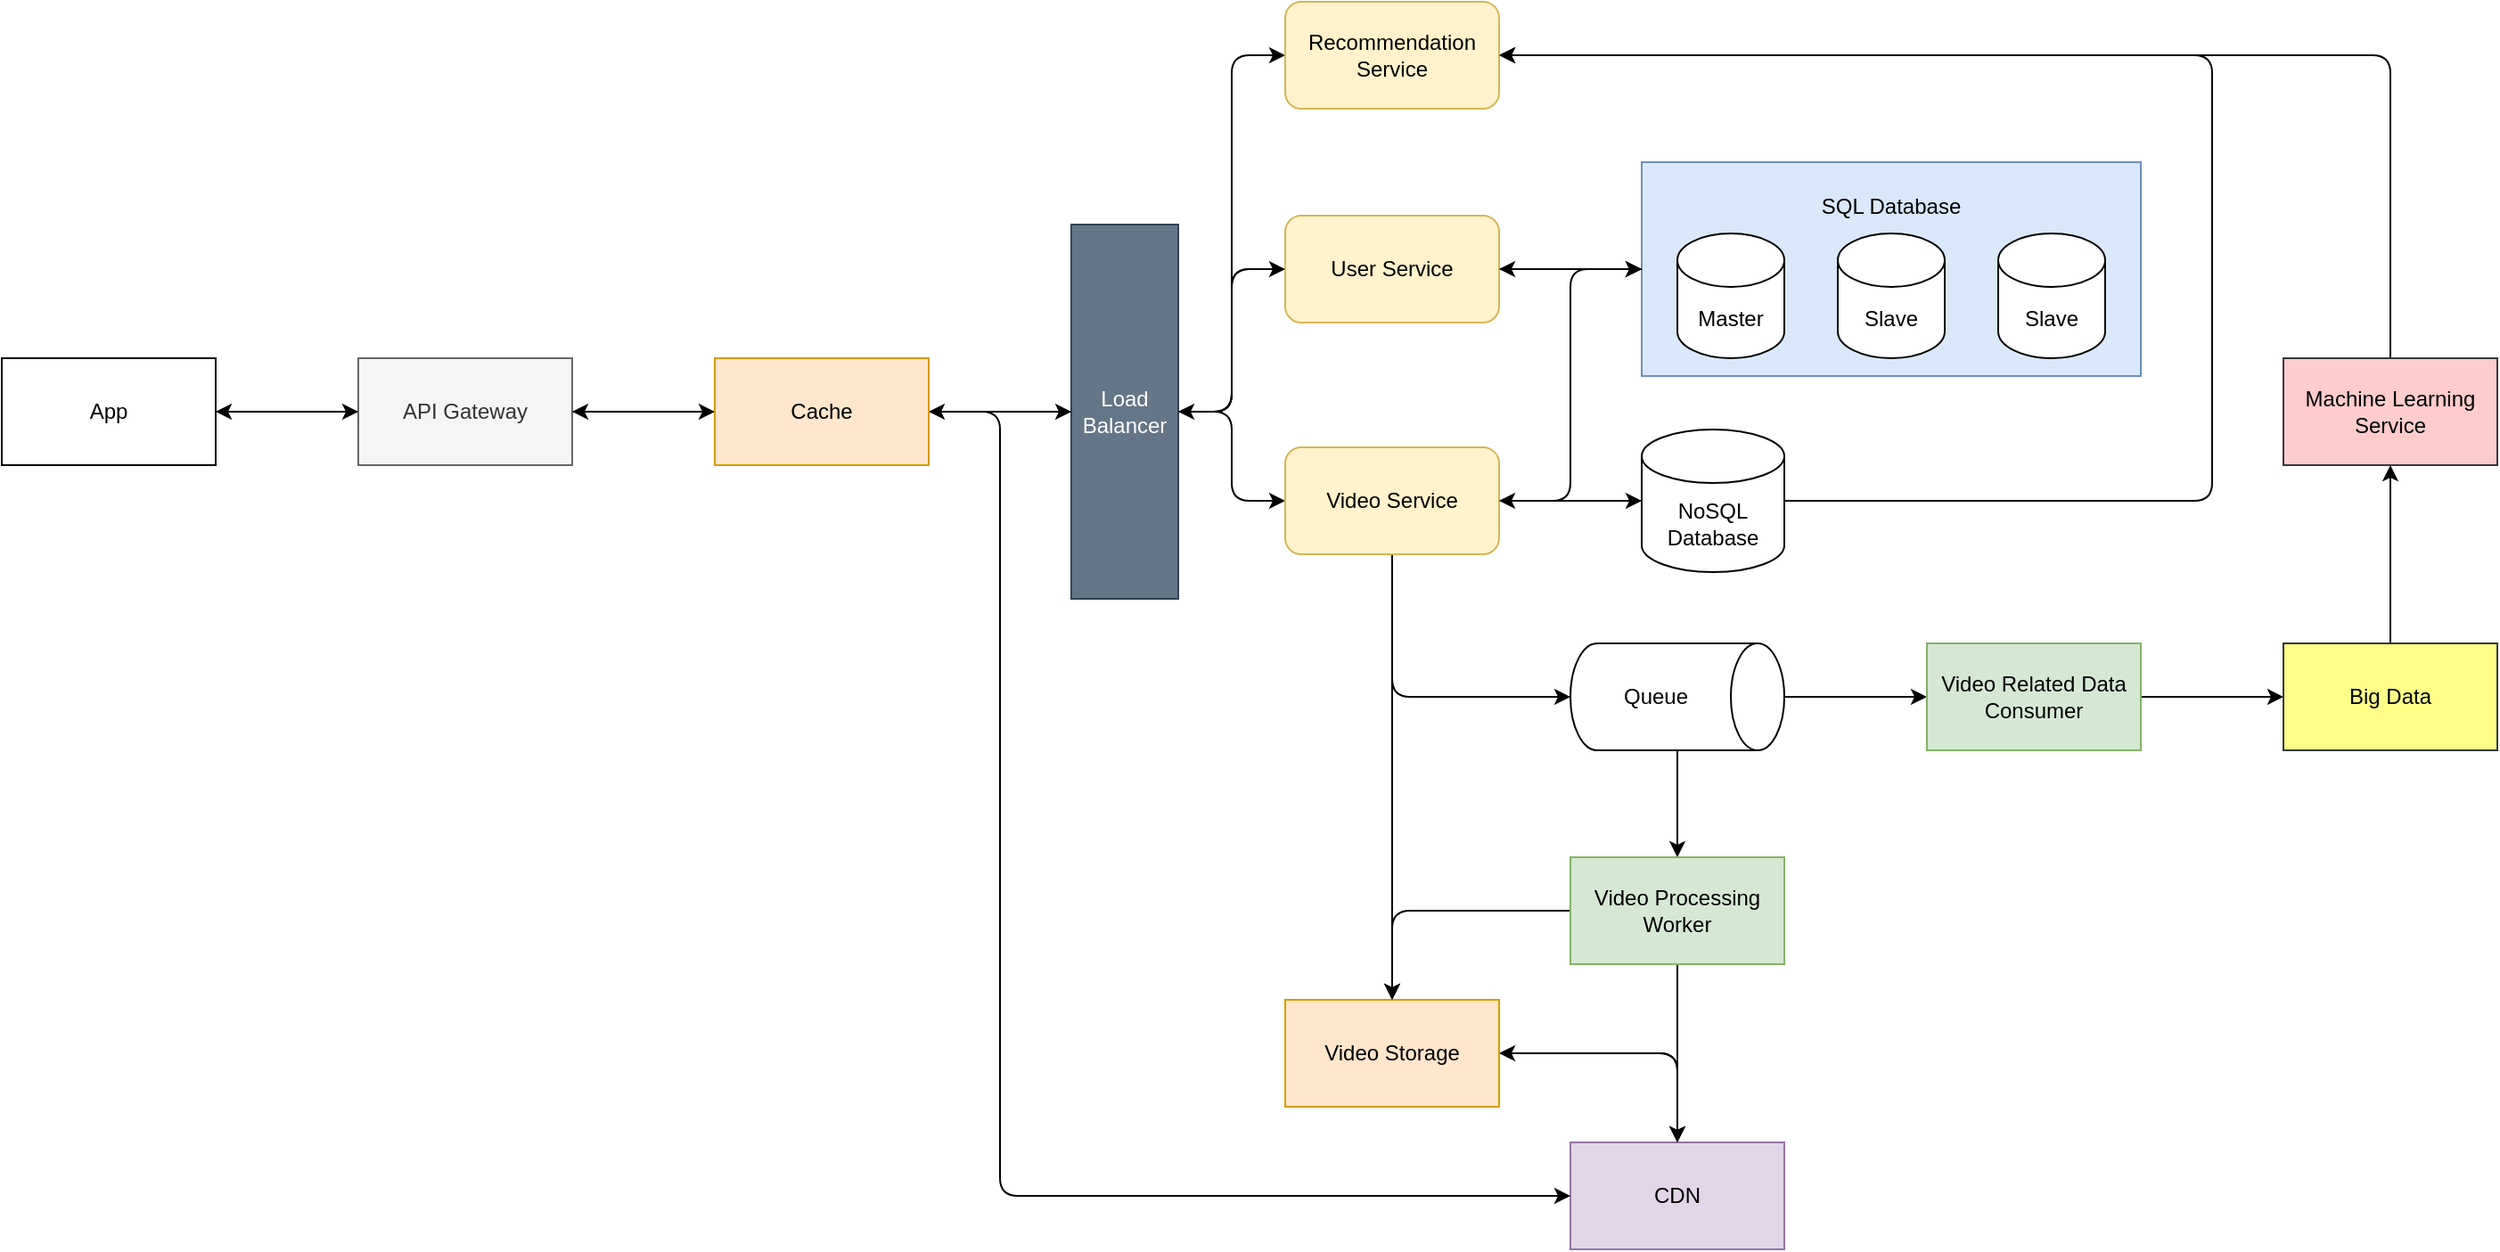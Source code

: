 <mxfile version="20.8.13" type="github">
  <diagram id="rFeODckSu-qoI8IxhJ4A" name="Page-1">
    <mxGraphModel dx="2906" dy="1539" grid="1" gridSize="10" guides="1" tooltips="1" connect="1" arrows="1" fold="1" page="0" pageScale="1" pageWidth="850" pageHeight="1100" math="0" shadow="0">
      <root>
        <mxCell id="0" />
        <mxCell id="1" parent="0" />
        <mxCell id="sHhL3jPO2kCyQePRyJuF-44" style="edgeStyle=orthogonalEdgeStyle;rounded=1;orthogonalLoop=1;jettySize=auto;html=1;" edge="1" parent="1" source="sHhL3jPO2kCyQePRyJuF-1" target="sHhL3jPO2kCyQePRyJuF-36">
          <mxGeometry relative="1" as="geometry" />
        </mxCell>
        <mxCell id="sHhL3jPO2kCyQePRyJuF-48" style="edgeStyle=orthogonalEdgeStyle;rounded=1;orthogonalLoop=1;jettySize=auto;html=1;" edge="1" parent="1" source="sHhL3jPO2kCyQePRyJuF-1" target="sHhL3jPO2kCyQePRyJuF-46">
          <mxGeometry relative="1" as="geometry" />
        </mxCell>
        <mxCell id="sHhL3jPO2kCyQePRyJuF-1" value="API Gateway" style="rounded=0;whiteSpace=wrap;html=1;fillColor=#f5f5f5;fontColor=#333333;strokeColor=#666666;" vertex="1" parent="1">
          <mxGeometry x="-640" y="160" width="120" height="60" as="geometry" />
        </mxCell>
        <mxCell id="sHhL3jPO2kCyQePRyJuF-5" style="edgeStyle=orthogonalEdgeStyle;rounded=1;orthogonalLoop=1;jettySize=auto;html=1;entryX=0;entryY=0.5;entryDx=0;entryDy=0;" edge="1" parent="1" source="sHhL3jPO2kCyQePRyJuF-2" target="sHhL3jPO2kCyQePRyJuF-4">
          <mxGeometry relative="1" as="geometry" />
        </mxCell>
        <mxCell id="sHhL3jPO2kCyQePRyJuF-17" style="edgeStyle=orthogonalEdgeStyle;rounded=1;orthogonalLoop=1;jettySize=auto;html=1;entryX=0;entryY=0.5;entryDx=0;entryDy=0;" edge="1" parent="1" source="sHhL3jPO2kCyQePRyJuF-2" target="sHhL3jPO2kCyQePRyJuF-16">
          <mxGeometry relative="1" as="geometry" />
        </mxCell>
        <mxCell id="sHhL3jPO2kCyQePRyJuF-43" style="edgeStyle=orthogonalEdgeStyle;rounded=1;orthogonalLoop=1;jettySize=auto;html=1;" edge="1" parent="1" source="sHhL3jPO2kCyQePRyJuF-2" target="sHhL3jPO2kCyQePRyJuF-36">
          <mxGeometry relative="1" as="geometry" />
        </mxCell>
        <mxCell id="sHhL3jPO2kCyQePRyJuF-71" style="edgeStyle=orthogonalEdgeStyle;rounded=1;orthogonalLoop=1;jettySize=auto;html=1;entryX=0;entryY=0.5;entryDx=0;entryDy=0;" edge="1" parent="1" source="sHhL3jPO2kCyQePRyJuF-2" target="sHhL3jPO2kCyQePRyJuF-70">
          <mxGeometry relative="1" as="geometry" />
        </mxCell>
        <mxCell id="sHhL3jPO2kCyQePRyJuF-2" value="Load&lt;br&gt;Balancer" style="rounded=0;whiteSpace=wrap;html=1;fillColor=#647687;strokeColor=#314354;fontColor=#ffffff;" vertex="1" parent="1">
          <mxGeometry x="-240" y="85" width="60" height="210" as="geometry" />
        </mxCell>
        <mxCell id="sHhL3jPO2kCyQePRyJuF-7" style="edgeStyle=orthogonalEdgeStyle;rounded=1;orthogonalLoop=1;jettySize=auto;html=1;entryX=1;entryY=0.5;entryDx=0;entryDy=0;" edge="1" parent="1" source="sHhL3jPO2kCyQePRyJuF-4" target="sHhL3jPO2kCyQePRyJuF-2">
          <mxGeometry relative="1" as="geometry" />
        </mxCell>
        <mxCell id="sHhL3jPO2kCyQePRyJuF-23" style="edgeStyle=orthogonalEdgeStyle;rounded=1;orthogonalLoop=1;jettySize=auto;html=1;entryX=0;entryY=0.5;entryDx=0;entryDy=0;" edge="1" parent="1" source="sHhL3jPO2kCyQePRyJuF-4" target="sHhL3jPO2kCyQePRyJuF-8">
          <mxGeometry relative="1" as="geometry" />
        </mxCell>
        <mxCell id="sHhL3jPO2kCyQePRyJuF-4" value="User Service" style="rounded=1;whiteSpace=wrap;html=1;fillColor=#fff2cc;strokeColor=#d6b656;" vertex="1" parent="1">
          <mxGeometry x="-120" y="80" width="120" height="60" as="geometry" />
        </mxCell>
        <mxCell id="sHhL3jPO2kCyQePRyJuF-13" value="" style="group" vertex="1" connectable="0" parent="1">
          <mxGeometry x="80" y="50" width="280" height="120" as="geometry" />
        </mxCell>
        <mxCell id="sHhL3jPO2kCyQePRyJuF-8" value="" style="rounded=0;whiteSpace=wrap;html=1;fillColor=#dae8fc;strokeColor=#6c8ebf;" vertex="1" parent="sHhL3jPO2kCyQePRyJuF-13">
          <mxGeometry width="280" height="120" as="geometry" />
        </mxCell>
        <mxCell id="sHhL3jPO2kCyQePRyJuF-9" value="Master" style="shape=cylinder3;whiteSpace=wrap;html=1;boundedLbl=1;backgroundOutline=1;size=15;" vertex="1" parent="sHhL3jPO2kCyQePRyJuF-13">
          <mxGeometry x="20" y="40" width="60" height="70" as="geometry" />
        </mxCell>
        <mxCell id="sHhL3jPO2kCyQePRyJuF-10" value="Slave" style="shape=cylinder3;whiteSpace=wrap;html=1;boundedLbl=1;backgroundOutline=1;size=15;" vertex="1" parent="sHhL3jPO2kCyQePRyJuF-13">
          <mxGeometry x="110" y="40" width="60" height="70" as="geometry" />
        </mxCell>
        <mxCell id="sHhL3jPO2kCyQePRyJuF-11" value="Slave" style="shape=cylinder3;whiteSpace=wrap;html=1;boundedLbl=1;backgroundOutline=1;size=15;" vertex="1" parent="sHhL3jPO2kCyQePRyJuF-13">
          <mxGeometry x="200" y="40" width="60" height="70" as="geometry" />
        </mxCell>
        <mxCell id="sHhL3jPO2kCyQePRyJuF-12" value="SQL Database" style="text;html=1;strokeColor=none;fillColor=none;align=center;verticalAlign=middle;whiteSpace=wrap;rounded=0;" vertex="1" parent="sHhL3jPO2kCyQePRyJuF-13">
          <mxGeometry x="65" y="10" width="150" height="30" as="geometry" />
        </mxCell>
        <mxCell id="sHhL3jPO2kCyQePRyJuF-15" style="edgeStyle=orthogonalEdgeStyle;rounded=1;orthogonalLoop=1;jettySize=auto;html=1;" edge="1" parent="1" source="sHhL3jPO2kCyQePRyJuF-8" target="sHhL3jPO2kCyQePRyJuF-4">
          <mxGeometry relative="1" as="geometry" />
        </mxCell>
        <mxCell id="sHhL3jPO2kCyQePRyJuF-25" style="edgeStyle=orthogonalEdgeStyle;rounded=1;orthogonalLoop=1;jettySize=auto;html=1;entryX=0;entryY=0.5;entryDx=0;entryDy=0;entryPerimeter=0;" edge="1" parent="1" source="sHhL3jPO2kCyQePRyJuF-16" target="sHhL3jPO2kCyQePRyJuF-24">
          <mxGeometry relative="1" as="geometry" />
        </mxCell>
        <mxCell id="sHhL3jPO2kCyQePRyJuF-49" style="edgeStyle=orthogonalEdgeStyle;rounded=1;orthogonalLoop=1;jettySize=auto;html=1;entryX=0;entryY=0.5;entryDx=0;entryDy=0;" edge="1" parent="1" source="sHhL3jPO2kCyQePRyJuF-16" target="sHhL3jPO2kCyQePRyJuF-8">
          <mxGeometry relative="1" as="geometry" />
        </mxCell>
        <mxCell id="sHhL3jPO2kCyQePRyJuF-51" style="edgeStyle=orthogonalEdgeStyle;rounded=1;orthogonalLoop=1;jettySize=auto;html=1;" edge="1" parent="1" source="sHhL3jPO2kCyQePRyJuF-16" target="sHhL3jPO2kCyQePRyJuF-30">
          <mxGeometry relative="1" as="geometry" />
        </mxCell>
        <mxCell id="sHhL3jPO2kCyQePRyJuF-65" style="edgeStyle=orthogonalEdgeStyle;rounded=1;orthogonalLoop=1;jettySize=auto;html=1;entryX=0.5;entryY=1;entryDx=0;entryDy=0;entryPerimeter=0;" edge="1" parent="1" source="sHhL3jPO2kCyQePRyJuF-16" target="sHhL3jPO2kCyQePRyJuF-50">
          <mxGeometry relative="1" as="geometry">
            <Array as="points">
              <mxPoint x="-60" y="350" />
            </Array>
          </mxGeometry>
        </mxCell>
        <mxCell id="sHhL3jPO2kCyQePRyJuF-16" value="Video Service" style="rounded=1;whiteSpace=wrap;html=1;fillColor=#fff2cc;strokeColor=#d6b656;" vertex="1" parent="1">
          <mxGeometry x="-120" y="210" width="120" height="60" as="geometry" />
        </mxCell>
        <mxCell id="sHhL3jPO2kCyQePRyJuF-26" style="edgeStyle=orthogonalEdgeStyle;rounded=1;orthogonalLoop=1;jettySize=auto;html=1;entryX=1;entryY=0.5;entryDx=0;entryDy=0;" edge="1" parent="1" source="sHhL3jPO2kCyQePRyJuF-24" target="sHhL3jPO2kCyQePRyJuF-16">
          <mxGeometry relative="1" as="geometry" />
        </mxCell>
        <mxCell id="sHhL3jPO2kCyQePRyJuF-77" style="edgeStyle=orthogonalEdgeStyle;rounded=1;orthogonalLoop=1;jettySize=auto;html=1;" edge="1" parent="1" source="sHhL3jPO2kCyQePRyJuF-24" target="sHhL3jPO2kCyQePRyJuF-70">
          <mxGeometry relative="1" as="geometry">
            <Array as="points">
              <mxPoint x="400" y="240" />
              <mxPoint x="400" y="-10" />
            </Array>
          </mxGeometry>
        </mxCell>
        <mxCell id="sHhL3jPO2kCyQePRyJuF-24" value="NoSQL Database" style="shape=cylinder3;whiteSpace=wrap;html=1;boundedLbl=1;backgroundOutline=1;size=15;" vertex="1" parent="1">
          <mxGeometry x="80" y="200" width="80" height="80" as="geometry" />
        </mxCell>
        <mxCell id="sHhL3jPO2kCyQePRyJuF-83" style="edgeStyle=orthogonalEdgeStyle;rounded=1;orthogonalLoop=1;jettySize=auto;html=1;" edge="1" parent="1" source="sHhL3jPO2kCyQePRyJuF-27" target="sHhL3jPO2kCyQePRyJuF-30">
          <mxGeometry relative="1" as="geometry">
            <Array as="points">
              <mxPoint x="100" y="550" />
            </Array>
          </mxGeometry>
        </mxCell>
        <mxCell id="sHhL3jPO2kCyQePRyJuF-27" value="CDN" style="rounded=0;whiteSpace=wrap;html=1;fillColor=#e1d5e7;strokeColor=#9673a6;" vertex="1" parent="1">
          <mxGeometry x="40" y="600" width="120" height="60" as="geometry" />
        </mxCell>
        <mxCell id="sHhL3jPO2kCyQePRyJuF-33" style="edgeStyle=orthogonalEdgeStyle;rounded=1;orthogonalLoop=1;jettySize=auto;html=1;" edge="1" parent="1" source="sHhL3jPO2kCyQePRyJuF-30" target="sHhL3jPO2kCyQePRyJuF-27">
          <mxGeometry relative="1" as="geometry" />
        </mxCell>
        <mxCell id="sHhL3jPO2kCyQePRyJuF-30" value="Video Storage" style="rounded=0;whiteSpace=wrap;html=1;fillColor=#ffe6cc;strokeColor=#d79b00;" vertex="1" parent="1">
          <mxGeometry x="-120" y="520" width="120" height="60" as="geometry" />
        </mxCell>
        <mxCell id="sHhL3jPO2kCyQePRyJuF-40" style="edgeStyle=orthogonalEdgeStyle;rounded=1;orthogonalLoop=1;jettySize=auto;html=1;" edge="1" parent="1" source="sHhL3jPO2kCyQePRyJuF-36" target="sHhL3jPO2kCyQePRyJuF-2">
          <mxGeometry relative="1" as="geometry" />
        </mxCell>
        <mxCell id="sHhL3jPO2kCyQePRyJuF-41" style="edgeStyle=orthogonalEdgeStyle;rounded=1;orthogonalLoop=1;jettySize=auto;html=1;entryX=0;entryY=0.5;entryDx=0;entryDy=0;" edge="1" parent="1" source="sHhL3jPO2kCyQePRyJuF-36" target="sHhL3jPO2kCyQePRyJuF-27">
          <mxGeometry relative="1" as="geometry">
            <Array as="points">
              <mxPoint x="-280" y="190" />
              <mxPoint x="-280" y="630" />
            </Array>
          </mxGeometry>
        </mxCell>
        <mxCell id="sHhL3jPO2kCyQePRyJuF-45" style="edgeStyle=orthogonalEdgeStyle;rounded=1;orthogonalLoop=1;jettySize=auto;html=1;entryX=1;entryY=0.5;entryDx=0;entryDy=0;" edge="1" parent="1" source="sHhL3jPO2kCyQePRyJuF-36" target="sHhL3jPO2kCyQePRyJuF-1">
          <mxGeometry relative="1" as="geometry" />
        </mxCell>
        <mxCell id="sHhL3jPO2kCyQePRyJuF-36" value="Cache" style="rounded=0;whiteSpace=wrap;html=1;fillColor=#ffe6cc;strokeColor=#d79b00;" vertex="1" parent="1">
          <mxGeometry x="-440" y="160" width="120" height="60" as="geometry" />
        </mxCell>
        <mxCell id="sHhL3jPO2kCyQePRyJuF-47" style="edgeStyle=orthogonalEdgeStyle;rounded=1;orthogonalLoop=1;jettySize=auto;html=1;entryX=0;entryY=0.5;entryDx=0;entryDy=0;" edge="1" parent="1" source="sHhL3jPO2kCyQePRyJuF-46" target="sHhL3jPO2kCyQePRyJuF-1">
          <mxGeometry relative="1" as="geometry" />
        </mxCell>
        <mxCell id="sHhL3jPO2kCyQePRyJuF-46" value="App" style="rounded=0;whiteSpace=wrap;html=1;" vertex="1" parent="1">
          <mxGeometry x="-840" y="160" width="120" height="60" as="geometry" />
        </mxCell>
        <mxCell id="sHhL3jPO2kCyQePRyJuF-61" style="edgeStyle=orthogonalEdgeStyle;rounded=1;orthogonalLoop=1;jettySize=auto;html=1;" edge="1" parent="1" source="sHhL3jPO2kCyQePRyJuF-50" target="sHhL3jPO2kCyQePRyJuF-60">
          <mxGeometry relative="1" as="geometry" />
        </mxCell>
        <mxCell id="sHhL3jPO2kCyQePRyJuF-80" style="edgeStyle=orthogonalEdgeStyle;rounded=1;orthogonalLoop=1;jettySize=auto;html=1;entryX=0;entryY=0.5;entryDx=0;entryDy=0;" edge="1" parent="1" source="sHhL3jPO2kCyQePRyJuF-50" target="sHhL3jPO2kCyQePRyJuF-66">
          <mxGeometry relative="1" as="geometry" />
        </mxCell>
        <mxCell id="sHhL3jPO2kCyQePRyJuF-50" value="Queue" style="shape=cylinder3;whiteSpace=wrap;html=1;boundedLbl=1;backgroundOutline=1;size=15;direction=south;" vertex="1" parent="1">
          <mxGeometry x="40" y="320" width="120" height="60" as="geometry" />
        </mxCell>
        <mxCell id="sHhL3jPO2kCyQePRyJuF-62" style="edgeStyle=orthogonalEdgeStyle;rounded=1;orthogonalLoop=1;jettySize=auto;html=1;" edge="1" parent="1" source="sHhL3jPO2kCyQePRyJuF-60" target="sHhL3jPO2kCyQePRyJuF-27">
          <mxGeometry relative="1" as="geometry" />
        </mxCell>
        <mxCell id="sHhL3jPO2kCyQePRyJuF-82" style="edgeStyle=orthogonalEdgeStyle;rounded=1;orthogonalLoop=1;jettySize=auto;html=1;" edge="1" parent="1" source="sHhL3jPO2kCyQePRyJuF-60" target="sHhL3jPO2kCyQePRyJuF-30">
          <mxGeometry relative="1" as="geometry" />
        </mxCell>
        <mxCell id="sHhL3jPO2kCyQePRyJuF-60" value="Video Processing Worker" style="rounded=0;whiteSpace=wrap;html=1;fillColor=#d5e8d4;strokeColor=#82b366;" vertex="1" parent="1">
          <mxGeometry x="40" y="440" width="120" height="60" as="geometry" />
        </mxCell>
        <mxCell id="sHhL3jPO2kCyQePRyJuF-69" value="" style="edgeStyle=orthogonalEdgeStyle;rounded=1;orthogonalLoop=1;jettySize=auto;html=1;" edge="1" parent="1" source="sHhL3jPO2kCyQePRyJuF-66" target="sHhL3jPO2kCyQePRyJuF-68">
          <mxGeometry relative="1" as="geometry" />
        </mxCell>
        <mxCell id="sHhL3jPO2kCyQePRyJuF-66" value="Video Related Data Consumer" style="rounded=0;whiteSpace=wrap;html=1;fillColor=#d5e8d4;strokeColor=#82b366;" vertex="1" parent="1">
          <mxGeometry x="240" y="320" width="120" height="60" as="geometry" />
        </mxCell>
        <mxCell id="sHhL3jPO2kCyQePRyJuF-75" style="edgeStyle=orthogonalEdgeStyle;rounded=1;orthogonalLoop=1;jettySize=auto;html=1;entryX=0.5;entryY=1;entryDx=0;entryDy=0;" edge="1" parent="1" source="sHhL3jPO2kCyQePRyJuF-68" target="sHhL3jPO2kCyQePRyJuF-74">
          <mxGeometry relative="1" as="geometry" />
        </mxCell>
        <mxCell id="sHhL3jPO2kCyQePRyJuF-68" value="Big Data" style="whiteSpace=wrap;html=1;fillColor=#ffff88;strokeColor=#36393d;rounded=0;" vertex="1" parent="1">
          <mxGeometry x="440" y="320" width="120" height="60" as="geometry" />
        </mxCell>
        <mxCell id="sHhL3jPO2kCyQePRyJuF-70" value="Recommendation Service" style="rounded=1;whiteSpace=wrap;html=1;fillColor=#fff2cc;strokeColor=#d6b656;" vertex="1" parent="1">
          <mxGeometry x="-120" y="-40" width="120" height="60" as="geometry" />
        </mxCell>
        <mxCell id="sHhL3jPO2kCyQePRyJuF-78" style="edgeStyle=orthogonalEdgeStyle;rounded=1;orthogonalLoop=1;jettySize=auto;html=1;" edge="1" parent="1" source="sHhL3jPO2kCyQePRyJuF-74" target="sHhL3jPO2kCyQePRyJuF-70">
          <mxGeometry relative="1" as="geometry">
            <Array as="points">
              <mxPoint x="500" y="-10" />
            </Array>
          </mxGeometry>
        </mxCell>
        <mxCell id="sHhL3jPO2kCyQePRyJuF-74" value="Machine Learning Service" style="rounded=0;whiteSpace=wrap;html=1;fillColor=#ffcccc;strokeColor=#36393d;" vertex="1" parent="1">
          <mxGeometry x="440" y="160" width="120" height="60" as="geometry" />
        </mxCell>
      </root>
    </mxGraphModel>
  </diagram>
</mxfile>
